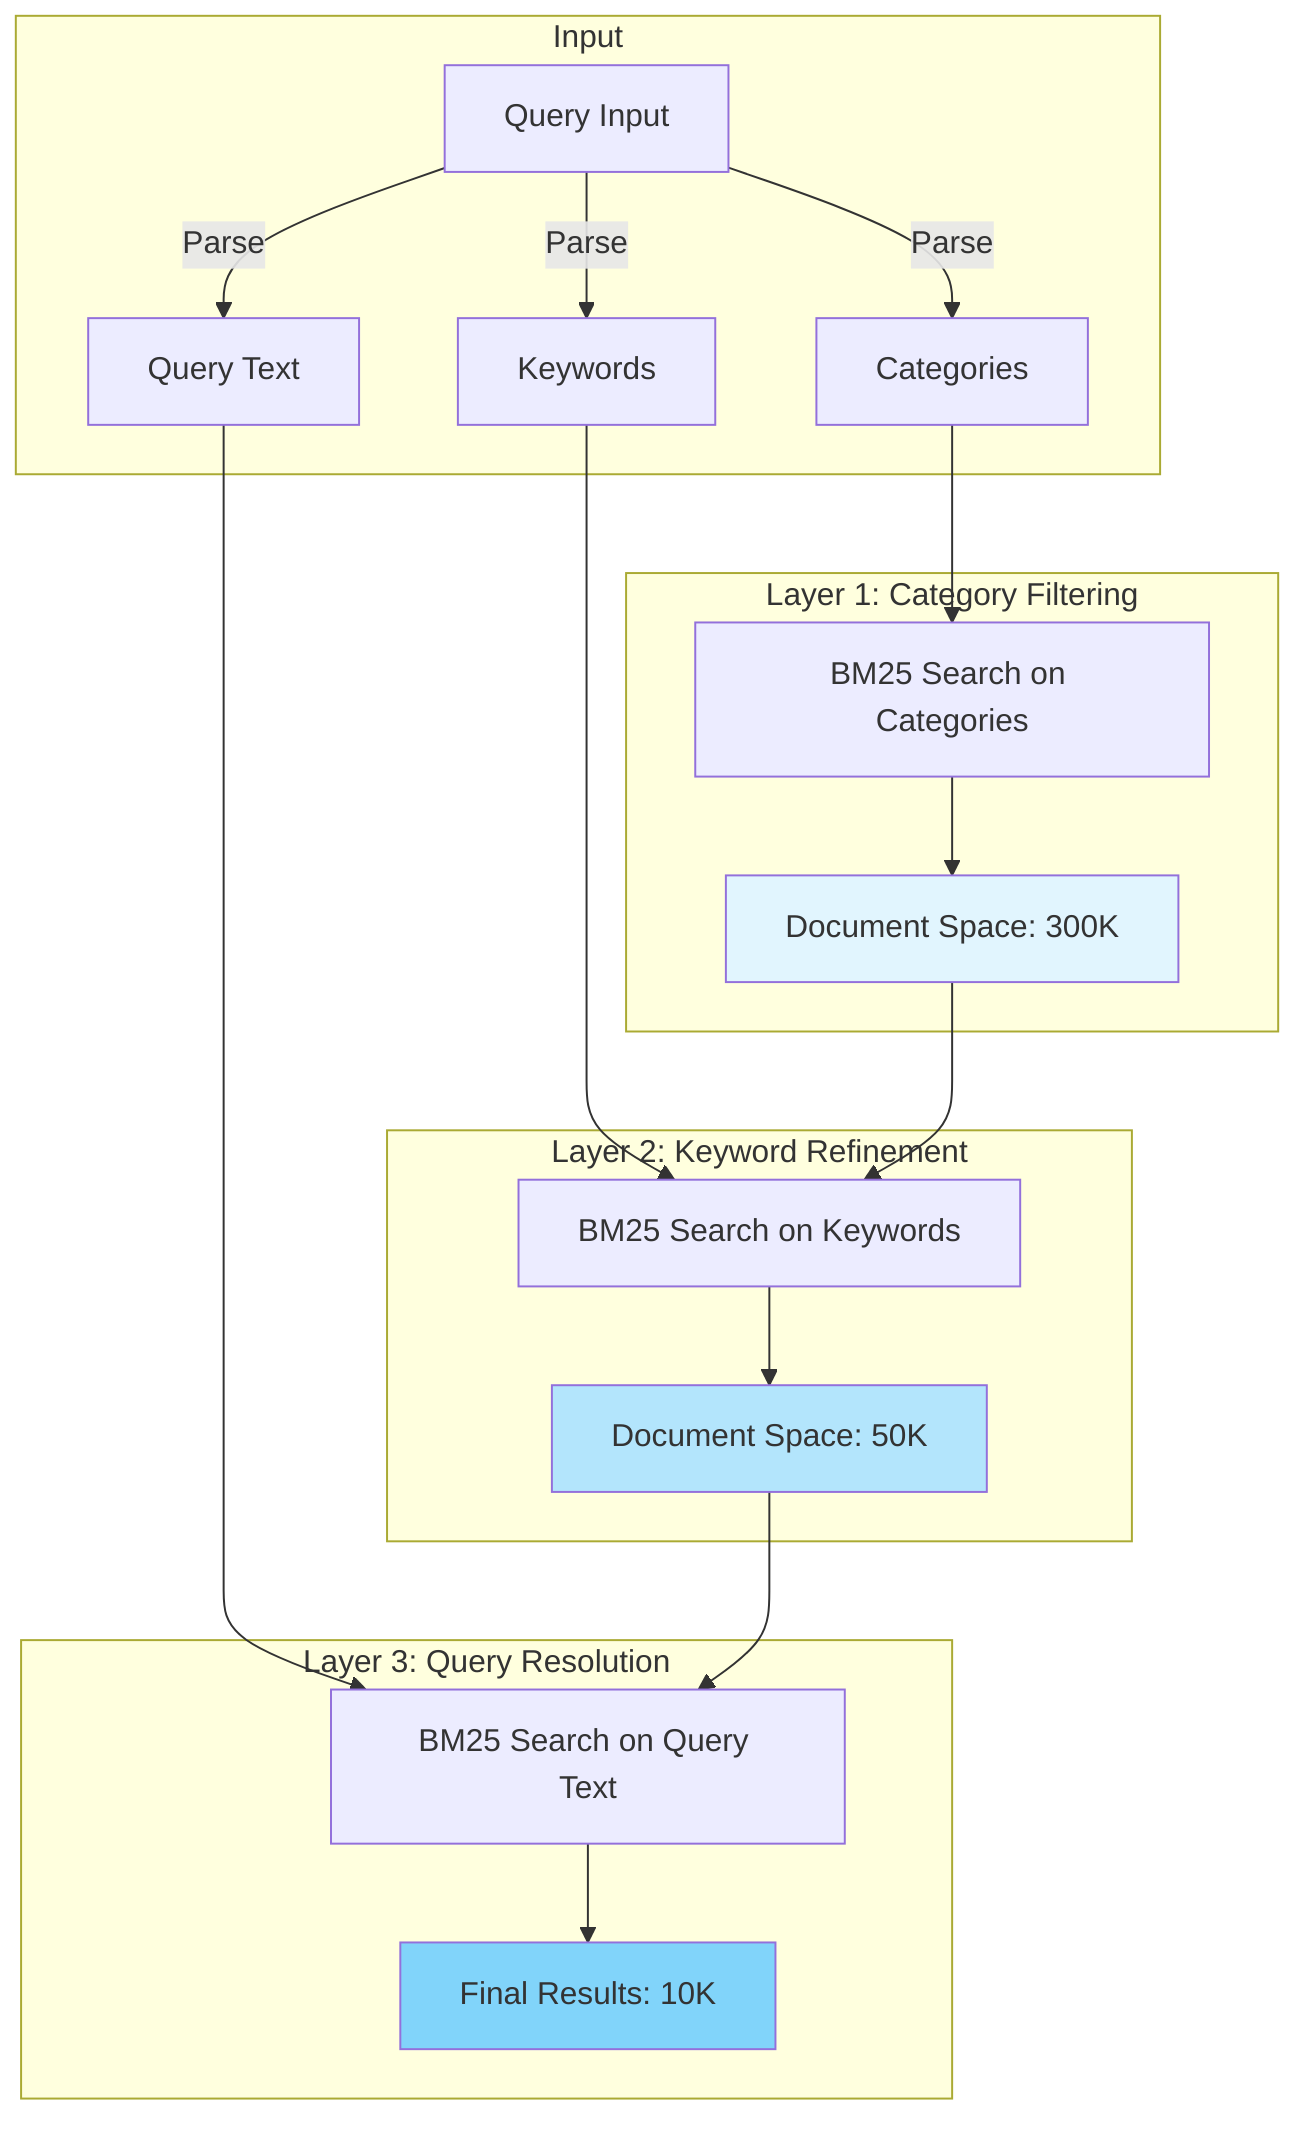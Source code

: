 flowchart TB
    subgraph Input
        Q[Query Input]
        Q --> |Parse| Q1[Categories]
        Q --> |Parse| Q2[Keywords]
        Q --> |Parse| Q3[Query Text]
    end

    subgraph "Layer 1: Category Filtering"
        L1[BM25 Search on Categories]
        DS1[Document Space: 300K]
        Q1 --> L1
        L1 --> DS1
    end

    subgraph "Layer 2: Keyword Refinement"
        L2[BM25 Search on Keywords]
        DS2[Document Space: 50K]
        Q2 --> L2
        DS1 --> L2
        L2 --> DS2
    end

    subgraph "Layer 3: Query Resolution"
        L3[BM25 Search on Query Text]
        DS3[Final Results: 10K]
        Q3 --> L3
        DS2 --> L3
        L3 --> DS3
    end

    style DS1 fill:#e1f5fe
    style DS2 fill:#b3e5fc
    style DS3 fill:#81d4fa